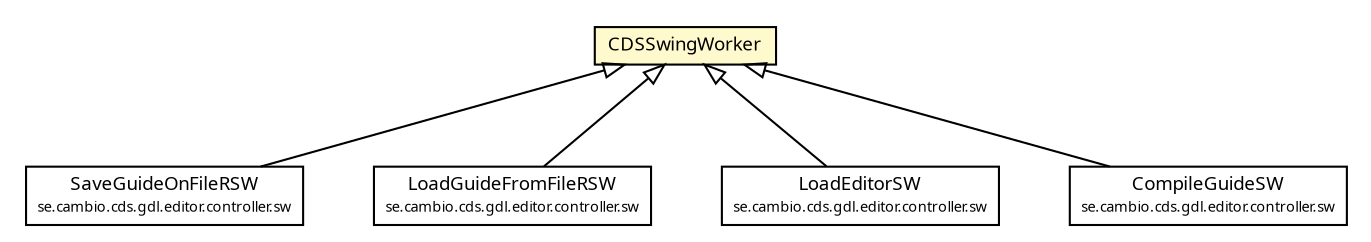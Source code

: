 #!/usr/local/bin/dot
#
# Class diagram 
# Generated by UMLGraph version R5_6 (http://www.umlgraph.org/)
#

digraph G {
	edge [fontname="Trebuchet MS",fontsize=10,labelfontname="Trebuchet MS",labelfontsize=10];
	node [fontname="Trebuchet MS",fontsize=10,shape=plaintext];
	nodesep=0.25;
	ranksep=0.5;
	// se.cambio.cds.util.CDSSwingWorker
	c103657 [label=<<table title="se.cambio.cds.util.CDSSwingWorker" border="0" cellborder="1" cellspacing="0" cellpadding="2" port="p" bgcolor="lemonChiffon" href="./CDSSwingWorker.html">
		<tr><td><table border="0" cellspacing="0" cellpadding="1">
<tr><td align="center" balign="center"><font face="Trebuchet MS"> CDSSwingWorker </font></td></tr>
		</table></td></tr>
		</table>>, URL="./CDSSwingWorker.html", fontname="Trebuchet MS", fontcolor="black", fontsize=9.0];
	// se.cambio.cds.gdl.editor.controller.sw.SaveGuideOnFileRSW
	c104065 [label=<<table title="se.cambio.cds.gdl.editor.controller.sw.SaveGuideOnFileRSW" border="0" cellborder="1" cellspacing="0" cellpadding="2" port="p" href="../gdl/editor/controller/sw/SaveGuideOnFileRSW.html">
		<tr><td><table border="0" cellspacing="0" cellpadding="1">
<tr><td align="center" balign="center"><font face="Trebuchet MS"> SaveGuideOnFileRSW </font></td></tr>
<tr><td align="center" balign="center"><font face="Trebuchet MS" point-size="7.0"> se.cambio.cds.gdl.editor.controller.sw </font></td></tr>
		</table></td></tr>
		</table>>, URL="../gdl/editor/controller/sw/SaveGuideOnFileRSW.html", fontname="Trebuchet MS", fontcolor="black", fontsize=9.0];
	// se.cambio.cds.gdl.editor.controller.sw.LoadGuideFromFileRSW
	c104066 [label=<<table title="se.cambio.cds.gdl.editor.controller.sw.LoadGuideFromFileRSW" border="0" cellborder="1" cellspacing="0" cellpadding="2" port="p" href="../gdl/editor/controller/sw/LoadGuideFromFileRSW.html">
		<tr><td><table border="0" cellspacing="0" cellpadding="1">
<tr><td align="center" balign="center"><font face="Trebuchet MS"> LoadGuideFromFileRSW </font></td></tr>
<tr><td align="center" balign="center"><font face="Trebuchet MS" point-size="7.0"> se.cambio.cds.gdl.editor.controller.sw </font></td></tr>
		</table></td></tr>
		</table>>, URL="../gdl/editor/controller/sw/LoadGuideFromFileRSW.html", fontname="Trebuchet MS", fontcolor="black", fontsize=9.0];
	// se.cambio.cds.gdl.editor.controller.sw.LoadEditorSW
	c104067 [label=<<table title="se.cambio.cds.gdl.editor.controller.sw.LoadEditorSW" border="0" cellborder="1" cellspacing="0" cellpadding="2" port="p" href="../gdl/editor/controller/sw/LoadEditorSW.html">
		<tr><td><table border="0" cellspacing="0" cellpadding="1">
<tr><td align="center" balign="center"><font face="Trebuchet MS"> LoadEditorSW </font></td></tr>
<tr><td align="center" balign="center"><font face="Trebuchet MS" point-size="7.0"> se.cambio.cds.gdl.editor.controller.sw </font></td></tr>
		</table></td></tr>
		</table>>, URL="../gdl/editor/controller/sw/LoadEditorSW.html", fontname="Trebuchet MS", fontcolor="black", fontsize=9.0];
	// se.cambio.cds.gdl.editor.controller.sw.CompileGuideSW
	c104068 [label=<<table title="se.cambio.cds.gdl.editor.controller.sw.CompileGuideSW" border="0" cellborder="1" cellspacing="0" cellpadding="2" port="p" href="../gdl/editor/controller/sw/CompileGuideSW.html">
		<tr><td><table border="0" cellspacing="0" cellpadding="1">
<tr><td align="center" balign="center"><font face="Trebuchet MS"> CompileGuideSW </font></td></tr>
<tr><td align="center" balign="center"><font face="Trebuchet MS" point-size="7.0"> se.cambio.cds.gdl.editor.controller.sw </font></td></tr>
		</table></td></tr>
		</table>>, URL="../gdl/editor/controller/sw/CompileGuideSW.html", fontname="Trebuchet MS", fontcolor="black", fontsize=9.0];
	//se.cambio.cds.gdl.editor.controller.sw.SaveGuideOnFileRSW extends se.cambio.cds.util.CDSSwingWorker
	c103657:p -> c104065:p [dir=back,arrowtail=empty];
	//se.cambio.cds.gdl.editor.controller.sw.LoadGuideFromFileRSW extends se.cambio.cds.util.CDSSwingWorker
	c103657:p -> c104066:p [dir=back,arrowtail=empty];
	//se.cambio.cds.gdl.editor.controller.sw.LoadEditorSW extends se.cambio.cds.util.CDSSwingWorker
	c103657:p -> c104067:p [dir=back,arrowtail=empty];
	//se.cambio.cds.gdl.editor.controller.sw.CompileGuideSW extends se.cambio.cds.util.CDSSwingWorker
	c103657:p -> c104068:p [dir=back,arrowtail=empty];
}

